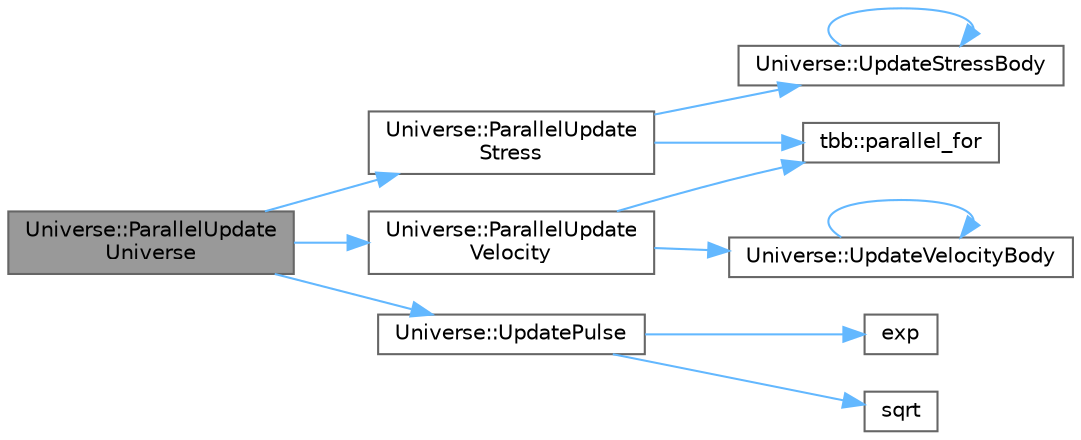 digraph "Universe::ParallelUpdateUniverse"
{
 // LATEX_PDF_SIZE
  bgcolor="transparent";
  edge [fontname=Helvetica,fontsize=10,labelfontname=Helvetica,labelfontsize=10];
  node [fontname=Helvetica,fontsize=10,shape=box,height=0.2,width=0.4];
  rankdir="LR";
  Node1 [id="Node000001",label="Universe::ParallelUpdate\lUniverse",height=0.2,width=0.4,color="gray40", fillcolor="grey60", style="filled", fontcolor="black",tooltip=" "];
  Node1 -> Node2 [id="edge12_Node000001_Node000002",color="steelblue1",style="solid",tooltip=" "];
  Node2 [id="Node000002",label="Universe::ParallelUpdate\lStress",height=0.2,width=0.4,color="grey40", fillcolor="white", style="filled",URL="$class_universe.html#ae019357f67b8cadb268428f455e3168f",tooltip=" "];
  Node2 -> Node3 [id="edge13_Node000002_Node000003",color="steelblue1",style="solid",tooltip=" "];
  Node3 [id="Node000003",label="tbb::parallel_for",height=0.2,width=0.4,color="grey40", fillcolor="white", style="filled",URL="$group__algorithms.html#gaa8444c29dc4d2e527a1036717d109aef",tooltip="Parallel iteration over range with default partitioner."];
  Node2 -> Node4 [id="edge14_Node000002_Node000004",color="steelblue1",style="solid",tooltip=" "];
  Node4 [id="Node000004",label="Universe::UpdateStressBody",height=0.2,width=0.4,color="grey40", fillcolor="white", style="filled",URL="$class_universe.html#a2c53662ad285fbda73732f1eb4ff08a0",tooltip=" "];
  Node4 -> Node4 [id="edge15_Node000004_Node000004",color="steelblue1",style="solid",tooltip=" "];
  Node1 -> Node5 [id="edge16_Node000001_Node000005",color="steelblue1",style="solid",tooltip=" "];
  Node5 [id="Node000005",label="Universe::ParallelUpdate\lVelocity",height=0.2,width=0.4,color="grey40", fillcolor="white", style="filled",URL="$class_universe.html#a035ba84b0f66e2bd22928f52b16d8c37",tooltip=" "];
  Node5 -> Node3 [id="edge17_Node000005_Node000003",color="steelblue1",style="solid",tooltip=" "];
  Node5 -> Node6 [id="edge18_Node000005_Node000006",color="steelblue1",style="solid",tooltip=" "];
  Node6 [id="Node000006",label="Universe::UpdateVelocityBody",height=0.2,width=0.4,color="grey40", fillcolor="white", style="filled",URL="$class_universe.html#a335957c4f92dc9adc374effe24e31cad",tooltip=" "];
  Node6 -> Node6 [id="edge19_Node000006_Node000006",color="steelblue1",style="solid",tooltip=" "];
  Node1 -> Node7 [id="edge20_Node000001_Node000007",color="steelblue1",style="solid",tooltip=" "];
  Node7 [id="Node000007",label="Universe::UpdatePulse",height=0.2,width=0.4,color="grey40", fillcolor="white", style="filled",URL="$class_universe.html#a6a1d615d440c6b35f0c9becd8e169d60",tooltip=" "];
  Node7 -> Node8 [id="edge21_Node000007_Node000008",color="steelblue1",style="solid",tooltip=" "];
  Node8 [id="Node000008",label="exp",height=0.2,width=0.4,color="grey40", fillcolor="white", style="filled",URL="$_array_cwise_unary_ops_8h.html#a2500b5d4f377a445cb98d3f1facfa1cf",tooltip=" "];
  Node7 -> Node9 [id="edge22_Node000007_Node000009",color="steelblue1",style="solid",tooltip=" "];
  Node9 [id="Node000009",label="sqrt",height=0.2,width=0.4,color="grey40", fillcolor="white", style="filled",URL="$_array_cwise_unary_ops_8h.html#a656b9217a2fcb6de59dc8d1eb3079cc7",tooltip=" "];
}
